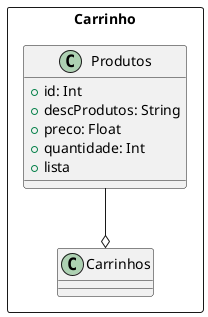 @startuml carrinho
package Carrinho <<rectangle>> {

  ' Classes
  class Produtos {
    + id: Int
    + descProdutos: String
    + preco: Float
    + quantidade: Int
    + lista
  }

  class Carrinhos {

  }

  ' Relacionamentos
  Produtos --o Carrinhos

}
@enduml